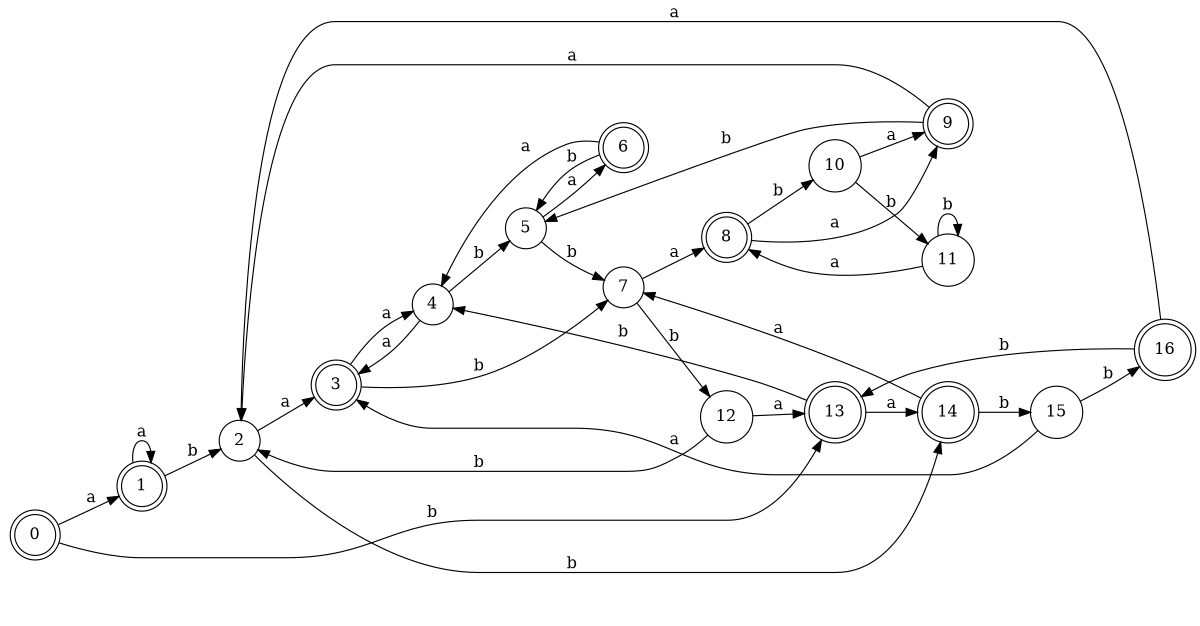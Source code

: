 digraph n14_9 {
__start0 [label="" shape="none"];

rankdir=LR;
size="8,5";

s0 [style="rounded,filled", color="black", fillcolor="white" shape="doublecircle", label="0"];
s1 [style="rounded,filled", color="black", fillcolor="white" shape="doublecircle", label="1"];
s2 [style="filled", color="black", fillcolor="white" shape="circle", label="2"];
s3 [style="rounded,filled", color="black", fillcolor="white" shape="doublecircle", label="3"];
s4 [style="filled", color="black", fillcolor="white" shape="circle", label="4"];
s5 [style="filled", color="black", fillcolor="white" shape="circle", label="5"];
s6 [style="rounded,filled", color="black", fillcolor="white" shape="doublecircle", label="6"];
s7 [style="filled", color="black", fillcolor="white" shape="circle", label="7"];
s8 [style="rounded,filled", color="black", fillcolor="white" shape="doublecircle", label="8"];
s9 [style="rounded,filled", color="black", fillcolor="white" shape="doublecircle", label="9"];
s10 [style="filled", color="black", fillcolor="white" shape="circle", label="10"];
s11 [style="filled", color="black", fillcolor="white" shape="circle", label="11"];
s12 [style="filled", color="black", fillcolor="white" shape="circle", label="12"];
s13 [style="rounded,filled", color="black", fillcolor="white" shape="doublecircle", label="13"];
s14 [style="rounded,filled", color="black", fillcolor="white" shape="doublecircle", label="14"];
s15 [style="filled", color="black", fillcolor="white" shape="circle", label="15"];
s16 [style="rounded,filled", color="black", fillcolor="white" shape="doublecircle", label="16"];
s0 -> s1 [label="a"];
s0 -> s13 [label="b"];
s1 -> s1 [label="a"];
s1 -> s2 [label="b"];
s2 -> s3 [label="a"];
s2 -> s14 [label="b"];
s3 -> s4 [label="a"];
s3 -> s7 [label="b"];
s4 -> s3 [label="a"];
s4 -> s5 [label="b"];
s5 -> s6 [label="a"];
s5 -> s7 [label="b"];
s6 -> s4 [label="a"];
s6 -> s5 [label="b"];
s7 -> s8 [label="a"];
s7 -> s12 [label="b"];
s8 -> s9 [label="a"];
s8 -> s10 [label="b"];
s9 -> s2 [label="a"];
s9 -> s5 [label="b"];
s10 -> s9 [label="a"];
s10 -> s11 [label="b"];
s11 -> s8 [label="a"];
s11 -> s11 [label="b"];
s12 -> s13 [label="a"];
s12 -> s2 [label="b"];
s13 -> s14 [label="a"];
s13 -> s4 [label="b"];
s14 -> s7 [label="a"];
s14 -> s15 [label="b"];
s15 -> s3 [label="a"];
s15 -> s16 [label="b"];
s16 -> s2 [label="a"];
s16 -> s13 [label="b"];

}